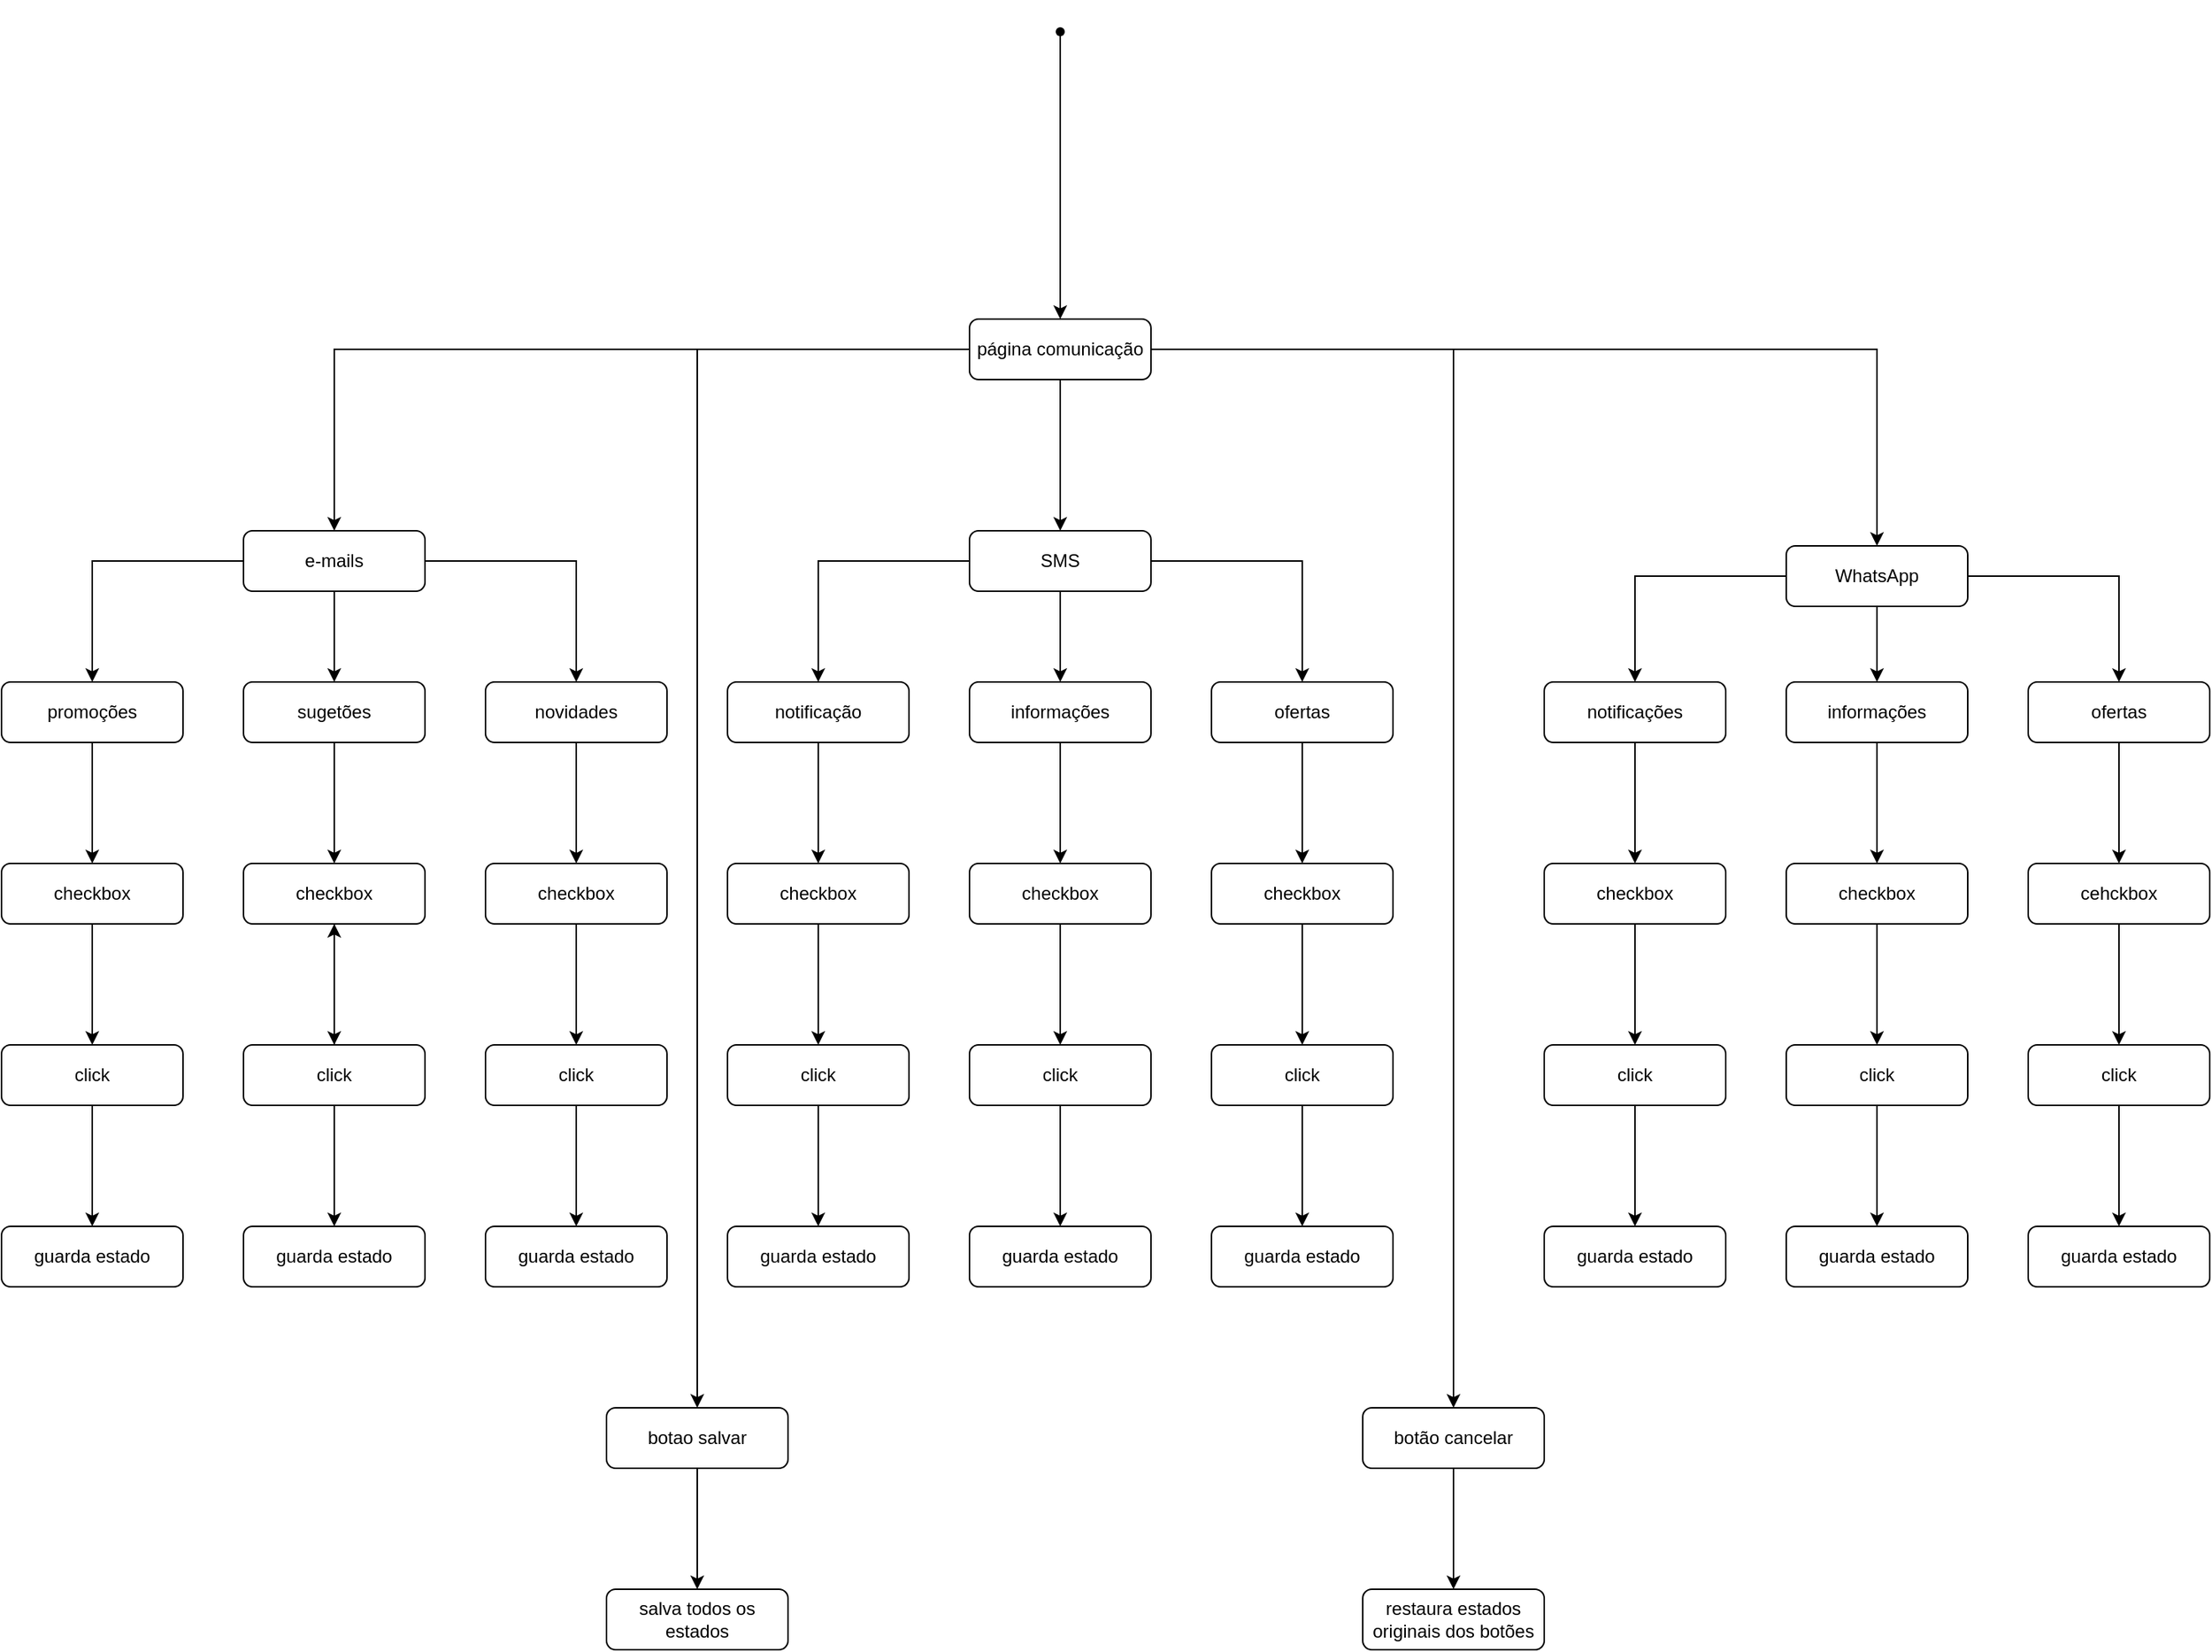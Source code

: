 <mxfile version="15.2.7" type="device"><diagram id="Wg8wKy6wrlcocXI834KR" name="Page-1"><mxGraphModel dx="3582" dy="2599" grid="1" gridSize="10" guides="1" tooltips="1" connect="1" arrows="1" fold="1" page="1" pageScale="1" pageWidth="827" pageHeight="1169" math="0" shadow="0"><root><mxCell id="0"/><mxCell id="1" parent="0"/><mxCell id="TLuhJ9oEqhmFUuhkxrkL-5" value="" style="edgeStyle=orthogonalEdgeStyle;rounded=0;orthogonalLoop=1;jettySize=auto;html=1;" edge="1" parent="1" source="TLuhJ9oEqhmFUuhkxrkL-1" target="TLuhJ9oEqhmFUuhkxrkL-4"><mxGeometry relative="1" as="geometry"/></mxCell><mxCell id="TLuhJ9oEqhmFUuhkxrkL-7" value="" style="edgeStyle=orthogonalEdgeStyle;rounded=0;orthogonalLoop=1;jettySize=auto;html=1;" edge="1" parent="1" source="TLuhJ9oEqhmFUuhkxrkL-1" target="TLuhJ9oEqhmFUuhkxrkL-6"><mxGeometry relative="1" as="geometry"/></mxCell><mxCell id="TLuhJ9oEqhmFUuhkxrkL-9" value="" style="edgeStyle=orthogonalEdgeStyle;rounded=0;orthogonalLoop=1;jettySize=auto;html=1;" edge="1" parent="1" source="TLuhJ9oEqhmFUuhkxrkL-1" target="TLuhJ9oEqhmFUuhkxrkL-8"><mxGeometry relative="1" as="geometry"/></mxCell><mxCell id="TLuhJ9oEqhmFUuhkxrkL-49" value="" style="edgeStyle=orthogonalEdgeStyle;rounded=0;orthogonalLoop=1;jettySize=auto;html=1;" edge="1" parent="1" source="TLuhJ9oEqhmFUuhkxrkL-1" target="TLuhJ9oEqhmFUuhkxrkL-48"><mxGeometry relative="1" as="geometry"/></mxCell><mxCell id="TLuhJ9oEqhmFUuhkxrkL-51" value="" style="edgeStyle=orthogonalEdgeStyle;rounded=0;orthogonalLoop=1;jettySize=auto;html=1;" edge="1" parent="1" source="TLuhJ9oEqhmFUuhkxrkL-1" target="TLuhJ9oEqhmFUuhkxrkL-50"><mxGeometry relative="1" as="geometry"/></mxCell><mxCell id="TLuhJ9oEqhmFUuhkxrkL-1" value="página comunicação" style="rounded=1;whiteSpace=wrap;html=1;" vertex="1" parent="1"><mxGeometry x="340" y="80" width="120" height="40" as="geometry"/></mxCell><mxCell id="TLuhJ9oEqhmFUuhkxrkL-3" value="" style="edgeStyle=orthogonalEdgeStyle;rounded=0;orthogonalLoop=1;jettySize=auto;html=1;" edge="1" parent="1" source="TLuhJ9oEqhmFUuhkxrkL-2" target="TLuhJ9oEqhmFUuhkxrkL-1"><mxGeometry relative="1" as="geometry"/></mxCell><mxCell id="TLuhJ9oEqhmFUuhkxrkL-2" value="" style="shape=waypoint;sketch=0;fillStyle=solid;size=6;pointerEvents=1;points=[];fillColor=none;resizable=0;rotatable=0;perimeter=centerPerimeter;snapToPoint=1;" vertex="1" parent="1"><mxGeometry x="380" y="-130" width="40" height="40" as="geometry"/></mxCell><mxCell id="TLuhJ9oEqhmFUuhkxrkL-11" value="" style="edgeStyle=orthogonalEdgeStyle;rounded=0;orthogonalLoop=1;jettySize=auto;html=1;" edge="1" parent="1" source="TLuhJ9oEqhmFUuhkxrkL-4" target="TLuhJ9oEqhmFUuhkxrkL-10"><mxGeometry relative="1" as="geometry"/></mxCell><mxCell id="TLuhJ9oEqhmFUuhkxrkL-13" value="" style="edgeStyle=orthogonalEdgeStyle;rounded=0;orthogonalLoop=1;jettySize=auto;html=1;" edge="1" parent="1" source="TLuhJ9oEqhmFUuhkxrkL-4" target="TLuhJ9oEqhmFUuhkxrkL-12"><mxGeometry relative="1" as="geometry"/></mxCell><mxCell id="TLuhJ9oEqhmFUuhkxrkL-16" value="" style="edgeStyle=orthogonalEdgeStyle;rounded=0;orthogonalLoop=1;jettySize=auto;html=1;" edge="1" parent="1" source="TLuhJ9oEqhmFUuhkxrkL-4" target="TLuhJ9oEqhmFUuhkxrkL-15"><mxGeometry relative="1" as="geometry"/></mxCell><mxCell id="TLuhJ9oEqhmFUuhkxrkL-4" value="e-mails" style="rounded=1;whiteSpace=wrap;html=1;" vertex="1" parent="1"><mxGeometry x="-140" y="220" width="120" height="40" as="geometry"/></mxCell><mxCell id="TLuhJ9oEqhmFUuhkxrkL-20" value="" style="edgeStyle=orthogonalEdgeStyle;rounded=0;orthogonalLoop=1;jettySize=auto;html=1;" edge="1" parent="1" source="TLuhJ9oEqhmFUuhkxrkL-6" target="TLuhJ9oEqhmFUuhkxrkL-18"><mxGeometry relative="1" as="geometry"/></mxCell><mxCell id="TLuhJ9oEqhmFUuhkxrkL-22" style="edgeStyle=orthogonalEdgeStyle;rounded=0;orthogonalLoop=1;jettySize=auto;html=1;exitX=1;exitY=0.5;exitDx=0;exitDy=0;entryX=0.5;entryY=0;entryDx=0;entryDy=0;" edge="1" parent="1" source="TLuhJ9oEqhmFUuhkxrkL-6" target="TLuhJ9oEqhmFUuhkxrkL-19"><mxGeometry relative="1" as="geometry"/></mxCell><mxCell id="TLuhJ9oEqhmFUuhkxrkL-6" value="SMS" style="rounded=1;whiteSpace=wrap;html=1;" vertex="1" parent="1"><mxGeometry x="340" y="220" width="120" height="40" as="geometry"/></mxCell><mxCell id="TLuhJ9oEqhmFUuhkxrkL-26" value="" style="edgeStyle=orthogonalEdgeStyle;rounded=0;orthogonalLoop=1;jettySize=auto;html=1;" edge="1" parent="1" source="TLuhJ9oEqhmFUuhkxrkL-8" target="TLuhJ9oEqhmFUuhkxrkL-24"><mxGeometry relative="1" as="geometry"/></mxCell><mxCell id="TLuhJ9oEqhmFUuhkxrkL-27" style="edgeStyle=orthogonalEdgeStyle;rounded=0;orthogonalLoop=1;jettySize=auto;html=1;entryX=0.5;entryY=0;entryDx=0;entryDy=0;" edge="1" parent="1" source="TLuhJ9oEqhmFUuhkxrkL-8" target="TLuhJ9oEqhmFUuhkxrkL-23"><mxGeometry relative="1" as="geometry"/></mxCell><mxCell id="TLuhJ9oEqhmFUuhkxrkL-28" style="edgeStyle=orthogonalEdgeStyle;rounded=0;orthogonalLoop=1;jettySize=auto;html=1;entryX=0.5;entryY=0;entryDx=0;entryDy=0;" edge="1" parent="1" source="TLuhJ9oEqhmFUuhkxrkL-8" target="TLuhJ9oEqhmFUuhkxrkL-25"><mxGeometry relative="1" as="geometry"/></mxCell><mxCell id="TLuhJ9oEqhmFUuhkxrkL-8" value="WhatsApp" style="rounded=1;whiteSpace=wrap;html=1;" vertex="1" parent="1"><mxGeometry x="880" y="230" width="120" height="40" as="geometry"/></mxCell><mxCell id="TLuhJ9oEqhmFUuhkxrkL-30" value="" style="edgeStyle=orthogonalEdgeStyle;rounded=0;orthogonalLoop=1;jettySize=auto;html=1;" edge="1" parent="1" source="TLuhJ9oEqhmFUuhkxrkL-10" target="TLuhJ9oEqhmFUuhkxrkL-29"><mxGeometry relative="1" as="geometry"/></mxCell><mxCell id="TLuhJ9oEqhmFUuhkxrkL-10" value="promoções" style="rounded=1;whiteSpace=wrap;html=1;" vertex="1" parent="1"><mxGeometry x="-300" y="320" width="120" height="40" as="geometry"/></mxCell><mxCell id="TLuhJ9oEqhmFUuhkxrkL-36" value="" style="edgeStyle=orthogonalEdgeStyle;rounded=0;orthogonalLoop=1;jettySize=auto;html=1;" edge="1" parent="1" source="TLuhJ9oEqhmFUuhkxrkL-12" target="TLuhJ9oEqhmFUuhkxrkL-31"><mxGeometry relative="1" as="geometry"/></mxCell><mxCell id="TLuhJ9oEqhmFUuhkxrkL-12" value="sugetões" style="rounded=1;whiteSpace=wrap;html=1;" vertex="1" parent="1"><mxGeometry x="-140" y="320" width="120" height="40" as="geometry"/></mxCell><mxCell id="TLuhJ9oEqhmFUuhkxrkL-37" value="" style="edgeStyle=orthogonalEdgeStyle;rounded=0;orthogonalLoop=1;jettySize=auto;html=1;" edge="1" parent="1" source="TLuhJ9oEqhmFUuhkxrkL-15" target="TLuhJ9oEqhmFUuhkxrkL-32"><mxGeometry relative="1" as="geometry"/></mxCell><mxCell id="TLuhJ9oEqhmFUuhkxrkL-15" value="novidades" style="rounded=1;whiteSpace=wrap;html=1;" vertex="1" parent="1"><mxGeometry x="20" y="320" width="120" height="40" as="geometry"/></mxCell><mxCell id="TLuhJ9oEqhmFUuhkxrkL-38" value="" style="edgeStyle=orthogonalEdgeStyle;rounded=0;orthogonalLoop=1;jettySize=auto;html=1;" edge="1" parent="1" source="TLuhJ9oEqhmFUuhkxrkL-17" target="TLuhJ9oEqhmFUuhkxrkL-33"><mxGeometry relative="1" as="geometry"/></mxCell><mxCell id="TLuhJ9oEqhmFUuhkxrkL-17" value="notificação" style="rounded=1;whiteSpace=wrap;html=1;" vertex="1" parent="1"><mxGeometry x="180" y="320" width="120" height="40" as="geometry"/></mxCell><mxCell id="TLuhJ9oEqhmFUuhkxrkL-39" value="" style="edgeStyle=orthogonalEdgeStyle;rounded=0;orthogonalLoop=1;jettySize=auto;html=1;" edge="1" parent="1" source="TLuhJ9oEqhmFUuhkxrkL-18" target="TLuhJ9oEqhmFUuhkxrkL-34"><mxGeometry relative="1" as="geometry"/></mxCell><mxCell id="TLuhJ9oEqhmFUuhkxrkL-18" value="informações" style="rounded=1;whiteSpace=wrap;html=1;" vertex="1" parent="1"><mxGeometry x="340" y="320" width="120" height="40" as="geometry"/></mxCell><mxCell id="TLuhJ9oEqhmFUuhkxrkL-40" value="" style="edgeStyle=orthogonalEdgeStyle;rounded=0;orthogonalLoop=1;jettySize=auto;html=1;" edge="1" parent="1" source="TLuhJ9oEqhmFUuhkxrkL-19" target="TLuhJ9oEqhmFUuhkxrkL-35"><mxGeometry relative="1" as="geometry"/></mxCell><mxCell id="TLuhJ9oEqhmFUuhkxrkL-19" value="ofertas" style="rounded=1;whiteSpace=wrap;html=1;" vertex="1" parent="1"><mxGeometry x="500" y="320" width="120" height="40" as="geometry"/></mxCell><mxCell id="TLuhJ9oEqhmFUuhkxrkL-21" style="edgeStyle=orthogonalEdgeStyle;rounded=0;orthogonalLoop=1;jettySize=auto;html=1;exitX=0;exitY=0.5;exitDx=0;exitDy=0;entryX=0.5;entryY=0;entryDx=0;entryDy=0;" edge="1" parent="1" source="TLuhJ9oEqhmFUuhkxrkL-6" target="TLuhJ9oEqhmFUuhkxrkL-17"><mxGeometry relative="1" as="geometry"><Array as="points"><mxPoint x="240" y="240"/></Array></mxGeometry></mxCell><mxCell id="TLuhJ9oEqhmFUuhkxrkL-42" value="" style="edgeStyle=orthogonalEdgeStyle;rounded=0;orthogonalLoop=1;jettySize=auto;html=1;" edge="1" parent="1" source="TLuhJ9oEqhmFUuhkxrkL-23" target="TLuhJ9oEqhmFUuhkxrkL-41"><mxGeometry relative="1" as="geometry"/></mxCell><mxCell id="TLuhJ9oEqhmFUuhkxrkL-23" value="notificações" style="rounded=1;whiteSpace=wrap;html=1;" vertex="1" parent="1"><mxGeometry x="720" y="320" width="120" height="40" as="geometry"/></mxCell><mxCell id="TLuhJ9oEqhmFUuhkxrkL-44" value="" style="edgeStyle=orthogonalEdgeStyle;rounded=0;orthogonalLoop=1;jettySize=auto;html=1;" edge="1" parent="1" source="TLuhJ9oEqhmFUuhkxrkL-24" target="TLuhJ9oEqhmFUuhkxrkL-43"><mxGeometry relative="1" as="geometry"/></mxCell><mxCell id="TLuhJ9oEqhmFUuhkxrkL-24" value="informações" style="rounded=1;whiteSpace=wrap;html=1;" vertex="1" parent="1"><mxGeometry x="880" y="320" width="120" height="40" as="geometry"/></mxCell><mxCell id="TLuhJ9oEqhmFUuhkxrkL-46" value="" style="edgeStyle=orthogonalEdgeStyle;rounded=0;orthogonalLoop=1;jettySize=auto;html=1;" edge="1" parent="1" source="TLuhJ9oEqhmFUuhkxrkL-25" target="TLuhJ9oEqhmFUuhkxrkL-45"><mxGeometry relative="1" as="geometry"/></mxCell><mxCell id="TLuhJ9oEqhmFUuhkxrkL-25" value="ofertas" style="rounded=1;whiteSpace=wrap;html=1;" vertex="1" parent="1"><mxGeometry x="1040" y="320" width="120" height="40" as="geometry"/></mxCell><mxCell id="TLuhJ9oEqhmFUuhkxrkL-54" value="" style="edgeStyle=orthogonalEdgeStyle;rounded=0;orthogonalLoop=1;jettySize=auto;html=1;" edge="1" parent="1" source="TLuhJ9oEqhmFUuhkxrkL-29" target="TLuhJ9oEqhmFUuhkxrkL-53"><mxGeometry relative="1" as="geometry"/></mxCell><mxCell id="TLuhJ9oEqhmFUuhkxrkL-29" value="checkbox" style="rounded=1;whiteSpace=wrap;html=1;" vertex="1" parent="1"><mxGeometry x="-300" y="440" width="120" height="40" as="geometry"/></mxCell><mxCell id="TLuhJ9oEqhmFUuhkxrkL-58" value="" style="edgeStyle=orthogonalEdgeStyle;rounded=0;orthogonalLoop=1;jettySize=auto;html=1;" edge="1" parent="1" source="TLuhJ9oEqhmFUuhkxrkL-31"><mxGeometry relative="1" as="geometry"><mxPoint x="-80" y="560" as="targetPoint"/></mxGeometry></mxCell><mxCell id="TLuhJ9oEqhmFUuhkxrkL-31" value="checkbox" style="rounded=1;whiteSpace=wrap;html=1;" vertex="1" parent="1"><mxGeometry x="-140" y="440" width="120" height="40" as="geometry"/></mxCell><mxCell id="TLuhJ9oEqhmFUuhkxrkL-69" value="" style="edgeStyle=orthogonalEdgeStyle;rounded=0;orthogonalLoop=1;jettySize=auto;html=1;" edge="1" parent="1" source="TLuhJ9oEqhmFUuhkxrkL-32" target="TLuhJ9oEqhmFUuhkxrkL-64"><mxGeometry relative="1" as="geometry"/></mxCell><mxCell id="TLuhJ9oEqhmFUuhkxrkL-32" value="checkbox" style="rounded=1;whiteSpace=wrap;html=1;" vertex="1" parent="1"><mxGeometry x="20" y="440" width="120" height="40" as="geometry"/></mxCell><mxCell id="TLuhJ9oEqhmFUuhkxrkL-70" value="" style="edgeStyle=orthogonalEdgeStyle;rounded=0;orthogonalLoop=1;jettySize=auto;html=1;" edge="1" parent="1" source="TLuhJ9oEqhmFUuhkxrkL-33" target="TLuhJ9oEqhmFUuhkxrkL-67"><mxGeometry relative="1" as="geometry"/></mxCell><mxCell id="TLuhJ9oEqhmFUuhkxrkL-33" value="checkbox" style="rounded=1;whiteSpace=wrap;html=1;" vertex="1" parent="1"><mxGeometry x="180" y="440" width="120" height="40" as="geometry"/></mxCell><mxCell id="TLuhJ9oEqhmFUuhkxrkL-74" value="" style="edgeStyle=orthogonalEdgeStyle;rounded=0;orthogonalLoop=1;jettySize=auto;html=1;" edge="1" parent="1" source="TLuhJ9oEqhmFUuhkxrkL-34" target="TLuhJ9oEqhmFUuhkxrkL-72"><mxGeometry relative="1" as="geometry"/></mxCell><mxCell id="TLuhJ9oEqhmFUuhkxrkL-34" value="checkbox" style="rounded=1;whiteSpace=wrap;html=1;" vertex="1" parent="1"><mxGeometry x="340" y="440" width="120" height="40" as="geometry"/></mxCell><mxCell id="TLuhJ9oEqhmFUuhkxrkL-78" value="" style="edgeStyle=orthogonalEdgeStyle;rounded=0;orthogonalLoop=1;jettySize=auto;html=1;" edge="1" parent="1" source="TLuhJ9oEqhmFUuhkxrkL-35" target="TLuhJ9oEqhmFUuhkxrkL-76"><mxGeometry relative="1" as="geometry"/></mxCell><mxCell id="TLuhJ9oEqhmFUuhkxrkL-35" value="checkbox" style="rounded=1;whiteSpace=wrap;html=1;" vertex="1" parent="1"><mxGeometry x="500" y="440" width="120" height="40" as="geometry"/></mxCell><mxCell id="TLuhJ9oEqhmFUuhkxrkL-82" value="" style="edgeStyle=orthogonalEdgeStyle;rounded=0;orthogonalLoop=1;jettySize=auto;html=1;" edge="1" parent="1" source="TLuhJ9oEqhmFUuhkxrkL-41" target="TLuhJ9oEqhmFUuhkxrkL-80"><mxGeometry relative="1" as="geometry"/></mxCell><mxCell id="TLuhJ9oEqhmFUuhkxrkL-41" value="checkbox" style="rounded=1;whiteSpace=wrap;html=1;" vertex="1" parent="1"><mxGeometry x="720" y="440" width="120" height="40" as="geometry"/></mxCell><mxCell id="TLuhJ9oEqhmFUuhkxrkL-86" value="" style="edgeStyle=orthogonalEdgeStyle;rounded=0;orthogonalLoop=1;jettySize=auto;html=1;" edge="1" parent="1" source="TLuhJ9oEqhmFUuhkxrkL-43" target="TLuhJ9oEqhmFUuhkxrkL-84"><mxGeometry relative="1" as="geometry"/></mxCell><mxCell id="TLuhJ9oEqhmFUuhkxrkL-43" value="checkbox" style="rounded=1;whiteSpace=wrap;html=1;" vertex="1" parent="1"><mxGeometry x="880" y="440" width="120" height="40" as="geometry"/></mxCell><mxCell id="TLuhJ9oEqhmFUuhkxrkL-90" value="" style="edgeStyle=orthogonalEdgeStyle;rounded=0;orthogonalLoop=1;jettySize=auto;html=1;" edge="1" parent="1" source="TLuhJ9oEqhmFUuhkxrkL-45" target="TLuhJ9oEqhmFUuhkxrkL-88"><mxGeometry relative="1" as="geometry"/></mxCell><mxCell id="TLuhJ9oEqhmFUuhkxrkL-45" value="cehckbox" style="rounded=1;whiteSpace=wrap;html=1;" vertex="1" parent="1"><mxGeometry x="1040" y="440" width="120" height="40" as="geometry"/></mxCell><mxCell id="TLuhJ9oEqhmFUuhkxrkL-94" value="" style="edgeStyle=orthogonalEdgeStyle;rounded=0;orthogonalLoop=1;jettySize=auto;html=1;" edge="1" parent="1" source="TLuhJ9oEqhmFUuhkxrkL-48" target="TLuhJ9oEqhmFUuhkxrkL-93"><mxGeometry relative="1" as="geometry"/></mxCell><mxCell id="TLuhJ9oEqhmFUuhkxrkL-48" value="botao salvar" style="rounded=1;whiteSpace=wrap;html=1;" vertex="1" parent="1"><mxGeometry x="100" y="800" width="120" height="40" as="geometry"/></mxCell><mxCell id="TLuhJ9oEqhmFUuhkxrkL-92" value="" style="edgeStyle=orthogonalEdgeStyle;rounded=0;orthogonalLoop=1;jettySize=auto;html=1;" edge="1" parent="1" source="TLuhJ9oEqhmFUuhkxrkL-50" target="TLuhJ9oEqhmFUuhkxrkL-91"><mxGeometry relative="1" as="geometry"/></mxCell><mxCell id="TLuhJ9oEqhmFUuhkxrkL-50" value="botão cancelar" style="rounded=1;whiteSpace=wrap;html=1;" vertex="1" parent="1"><mxGeometry x="600" y="800" width="120" height="40" as="geometry"/></mxCell><mxCell id="TLuhJ9oEqhmFUuhkxrkL-56" value="" style="edgeStyle=orthogonalEdgeStyle;rounded=0;orthogonalLoop=1;jettySize=auto;html=1;" edge="1" parent="1" source="TLuhJ9oEqhmFUuhkxrkL-53" target="TLuhJ9oEqhmFUuhkxrkL-55"><mxGeometry relative="1" as="geometry"/></mxCell><mxCell id="TLuhJ9oEqhmFUuhkxrkL-53" value="click" style="rounded=1;whiteSpace=wrap;html=1;" vertex="1" parent="1"><mxGeometry x="-300" y="560" width="120" height="40" as="geometry"/></mxCell><mxCell id="TLuhJ9oEqhmFUuhkxrkL-55" value="guarda estado" style="rounded=1;whiteSpace=wrap;html=1;" vertex="1" parent="1"><mxGeometry x="-300" y="680" width="120" height="40" as="geometry"/></mxCell><mxCell id="TLuhJ9oEqhmFUuhkxrkL-59" value="" style="edgeStyle=orthogonalEdgeStyle;rounded=0;orthogonalLoop=1;jettySize=auto;html=1;" edge="1" parent="1" source="TLuhJ9oEqhmFUuhkxrkL-60" target="TLuhJ9oEqhmFUuhkxrkL-61"><mxGeometry relative="1" as="geometry"/></mxCell><mxCell id="TLuhJ9oEqhmFUuhkxrkL-62" value="" style="edgeStyle=orthogonalEdgeStyle;rounded=0;orthogonalLoop=1;jettySize=auto;html=1;exitX=0.5;exitY=0;exitDx=0;exitDy=0;exitPerimeter=0;" edge="1" parent="1" source="TLuhJ9oEqhmFUuhkxrkL-60" target="TLuhJ9oEqhmFUuhkxrkL-31"><mxGeometry relative="1" as="geometry"/></mxCell><mxCell id="TLuhJ9oEqhmFUuhkxrkL-60" value="click" style="rounded=1;whiteSpace=wrap;html=1;" vertex="1" parent="1"><mxGeometry x="-140" y="560" width="120" height="40" as="geometry"/></mxCell><mxCell id="TLuhJ9oEqhmFUuhkxrkL-61" value="guarda estado" style="rounded=1;whiteSpace=wrap;html=1;" vertex="1" parent="1"><mxGeometry x="-140" y="680" width="120" height="40" as="geometry"/></mxCell><mxCell id="TLuhJ9oEqhmFUuhkxrkL-63" value="" style="edgeStyle=orthogonalEdgeStyle;rounded=0;orthogonalLoop=1;jettySize=auto;html=1;" edge="1" parent="1" source="TLuhJ9oEqhmFUuhkxrkL-64" target="TLuhJ9oEqhmFUuhkxrkL-65"><mxGeometry relative="1" as="geometry"/></mxCell><mxCell id="TLuhJ9oEqhmFUuhkxrkL-64" value="click" style="rounded=1;whiteSpace=wrap;html=1;" vertex="1" parent="1"><mxGeometry x="20" y="560" width="120" height="40" as="geometry"/></mxCell><mxCell id="TLuhJ9oEqhmFUuhkxrkL-65" value="guarda estado" style="rounded=1;whiteSpace=wrap;html=1;" vertex="1" parent="1"><mxGeometry x="20" y="680" width="120" height="40" as="geometry"/></mxCell><mxCell id="TLuhJ9oEqhmFUuhkxrkL-66" value="" style="edgeStyle=orthogonalEdgeStyle;rounded=0;orthogonalLoop=1;jettySize=auto;html=1;" edge="1" parent="1" source="TLuhJ9oEqhmFUuhkxrkL-67" target="TLuhJ9oEqhmFUuhkxrkL-68"><mxGeometry relative="1" as="geometry"/></mxCell><mxCell id="TLuhJ9oEqhmFUuhkxrkL-67" value="click" style="rounded=1;whiteSpace=wrap;html=1;" vertex="1" parent="1"><mxGeometry x="180" y="560" width="120" height="40" as="geometry"/></mxCell><mxCell id="TLuhJ9oEqhmFUuhkxrkL-68" value="guarda estado" style="rounded=1;whiteSpace=wrap;html=1;" vertex="1" parent="1"><mxGeometry x="180" y="680" width="120" height="40" as="geometry"/></mxCell><mxCell id="TLuhJ9oEqhmFUuhkxrkL-71" value="" style="edgeStyle=orthogonalEdgeStyle;rounded=0;orthogonalLoop=1;jettySize=auto;html=1;" edge="1" parent="1" source="TLuhJ9oEqhmFUuhkxrkL-72" target="TLuhJ9oEqhmFUuhkxrkL-73"><mxGeometry relative="1" as="geometry"/></mxCell><mxCell id="TLuhJ9oEqhmFUuhkxrkL-72" value="click" style="rounded=1;whiteSpace=wrap;html=1;" vertex="1" parent="1"><mxGeometry x="340" y="560" width="120" height="40" as="geometry"/></mxCell><mxCell id="TLuhJ9oEqhmFUuhkxrkL-73" value="guarda estado" style="rounded=1;whiteSpace=wrap;html=1;" vertex="1" parent="1"><mxGeometry x="340" y="680" width="120" height="40" as="geometry"/></mxCell><mxCell id="TLuhJ9oEqhmFUuhkxrkL-75" value="" style="edgeStyle=orthogonalEdgeStyle;rounded=0;orthogonalLoop=1;jettySize=auto;html=1;" edge="1" parent="1" source="TLuhJ9oEqhmFUuhkxrkL-76" target="TLuhJ9oEqhmFUuhkxrkL-77"><mxGeometry relative="1" as="geometry"/></mxCell><mxCell id="TLuhJ9oEqhmFUuhkxrkL-76" value="click" style="rounded=1;whiteSpace=wrap;html=1;" vertex="1" parent="1"><mxGeometry x="500" y="560" width="120" height="40" as="geometry"/></mxCell><mxCell id="TLuhJ9oEqhmFUuhkxrkL-77" value="guarda estado" style="rounded=1;whiteSpace=wrap;html=1;" vertex="1" parent="1"><mxGeometry x="500" y="680" width="120" height="40" as="geometry"/></mxCell><mxCell id="TLuhJ9oEqhmFUuhkxrkL-79" value="" style="edgeStyle=orthogonalEdgeStyle;rounded=0;orthogonalLoop=1;jettySize=auto;html=1;" edge="1" parent="1" source="TLuhJ9oEqhmFUuhkxrkL-80" target="TLuhJ9oEqhmFUuhkxrkL-81"><mxGeometry relative="1" as="geometry"/></mxCell><mxCell id="TLuhJ9oEqhmFUuhkxrkL-80" value="click" style="rounded=1;whiteSpace=wrap;html=1;" vertex="1" parent="1"><mxGeometry x="720" y="560" width="120" height="40" as="geometry"/></mxCell><mxCell id="TLuhJ9oEqhmFUuhkxrkL-81" value="guarda estado" style="rounded=1;whiteSpace=wrap;html=1;" vertex="1" parent="1"><mxGeometry x="720" y="680" width="120" height="40" as="geometry"/></mxCell><mxCell id="TLuhJ9oEqhmFUuhkxrkL-83" value="" style="edgeStyle=orthogonalEdgeStyle;rounded=0;orthogonalLoop=1;jettySize=auto;html=1;" edge="1" parent="1" source="TLuhJ9oEqhmFUuhkxrkL-84" target="TLuhJ9oEqhmFUuhkxrkL-85"><mxGeometry relative="1" as="geometry"/></mxCell><mxCell id="TLuhJ9oEqhmFUuhkxrkL-84" value="click" style="rounded=1;whiteSpace=wrap;html=1;" vertex="1" parent="1"><mxGeometry x="880" y="560" width="120" height="40" as="geometry"/></mxCell><mxCell id="TLuhJ9oEqhmFUuhkxrkL-85" value="guarda estado" style="rounded=1;whiteSpace=wrap;html=1;" vertex="1" parent="1"><mxGeometry x="880" y="680" width="120" height="40" as="geometry"/></mxCell><mxCell id="TLuhJ9oEqhmFUuhkxrkL-87" value="" style="edgeStyle=orthogonalEdgeStyle;rounded=0;orthogonalLoop=1;jettySize=auto;html=1;" edge="1" parent="1" source="TLuhJ9oEqhmFUuhkxrkL-88" target="TLuhJ9oEqhmFUuhkxrkL-89"><mxGeometry relative="1" as="geometry"/></mxCell><mxCell id="TLuhJ9oEqhmFUuhkxrkL-88" value="click" style="rounded=1;whiteSpace=wrap;html=1;" vertex="1" parent="1"><mxGeometry x="1040" y="560" width="120" height="40" as="geometry"/></mxCell><mxCell id="TLuhJ9oEqhmFUuhkxrkL-89" value="guarda estado" style="rounded=1;whiteSpace=wrap;html=1;" vertex="1" parent="1"><mxGeometry x="1040" y="680" width="120" height="40" as="geometry"/></mxCell><mxCell id="TLuhJ9oEqhmFUuhkxrkL-91" value="restaura estados originais dos botões" style="rounded=1;whiteSpace=wrap;html=1;" vertex="1" parent="1"><mxGeometry x="600" y="920" width="120" height="40" as="geometry"/></mxCell><mxCell id="TLuhJ9oEqhmFUuhkxrkL-93" value="salva todos os estados" style="rounded=1;whiteSpace=wrap;html=1;" vertex="1" parent="1"><mxGeometry x="100" y="920" width="120" height="40" as="geometry"/></mxCell></root></mxGraphModel></diagram></mxfile>